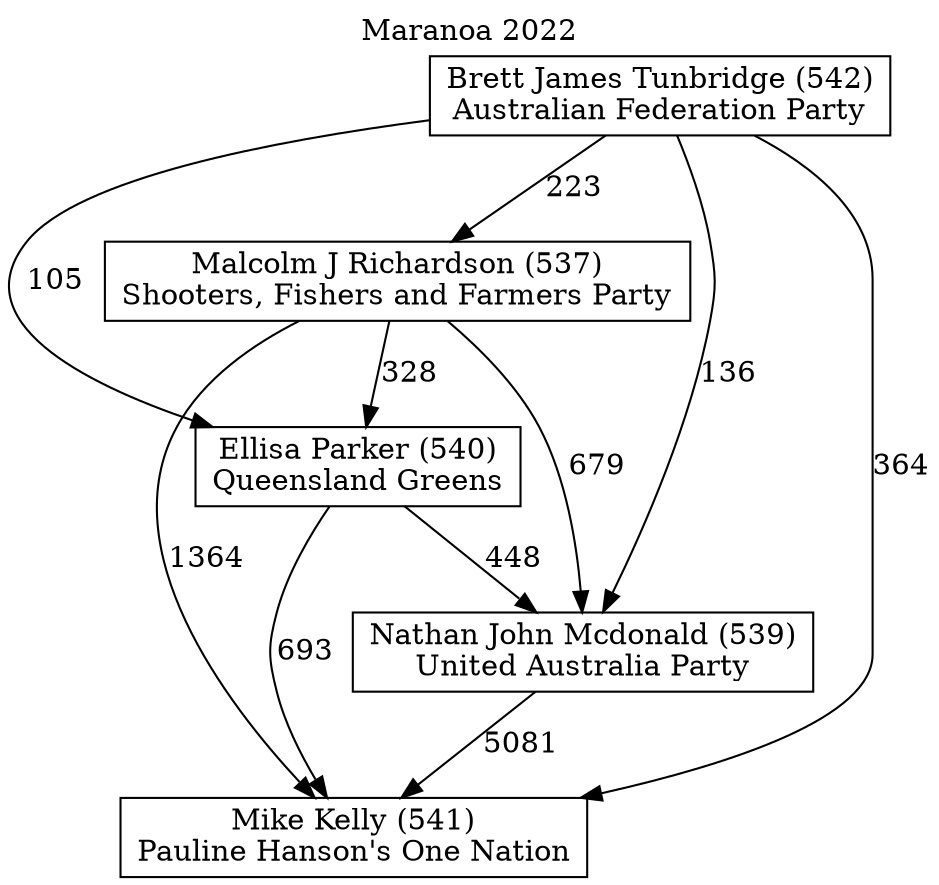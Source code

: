 // House preference flow
digraph "Mike Kelly (541)_Maranoa_2022" {
	graph [label="Maranoa 2022" labelloc=t mclimit=10]
	node [shape=box]
	"Mike Kelly (541)" [label="Mike Kelly (541)
Pauline Hanson's One Nation"]
	"Ellisa Parker (540)" [label="Ellisa Parker (540)
Queensland Greens"]
	"Nathan John Mcdonald (539)" [label="Nathan John Mcdonald (539)
United Australia Party"]
	"Brett James Tunbridge (542)" [label="Brett James Tunbridge (542)
Australian Federation Party"]
	"Malcolm J Richardson (537)" [label="Malcolm J Richardson (537)
Shooters, Fishers and Farmers Party"]
	"Nathan John Mcdonald (539)" -> "Mike Kelly (541)" [label=5081]
	"Brett James Tunbridge (542)" -> "Mike Kelly (541)" [label=364]
	"Malcolm J Richardson (537)" -> "Nathan John Mcdonald (539)" [label=679]
	"Ellisa Parker (540)" -> "Nathan John Mcdonald (539)" [label=448]
	"Ellisa Parker (540)" -> "Mike Kelly (541)" [label=693]
	"Brett James Tunbridge (542)" -> "Malcolm J Richardson (537)" [label=223]
	"Brett James Tunbridge (542)" -> "Nathan John Mcdonald (539)" [label=136]
	"Brett James Tunbridge (542)" -> "Ellisa Parker (540)" [label=105]
	"Malcolm J Richardson (537)" -> "Mike Kelly (541)" [label=1364]
	"Malcolm J Richardson (537)" -> "Ellisa Parker (540)" [label=328]
}
